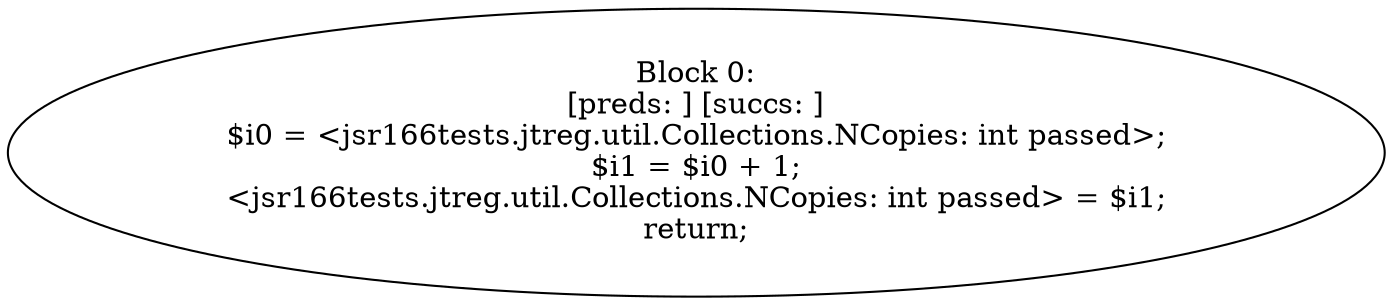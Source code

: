 digraph "unitGraph" {
    "Block 0:
[preds: ] [succs: ]
$i0 = <jsr166tests.jtreg.util.Collections.NCopies: int passed>;
$i1 = $i0 + 1;
<jsr166tests.jtreg.util.Collections.NCopies: int passed> = $i1;
return;
"
}
